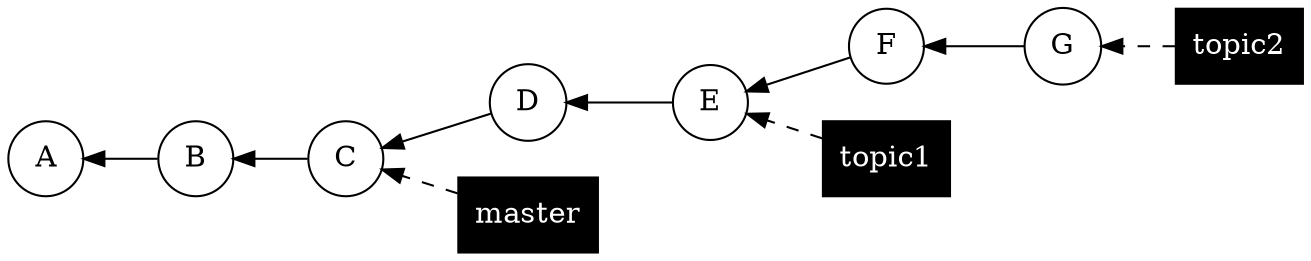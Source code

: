 digraph git {
	graph [rankdir=RL]
	node [shape=circle]
	{
		node [group=master_commits]
		cabdedff95 [label=C tooltip=cabdedff957f7dec15f365e7c29eaead9930d618]
		a5cbd99954 [label=B tooltip=a5cbd999545aeabc2e102a845aeb0466f01454a2]
		d98f949840 [label=A tooltip=d98f94984057d760066ba0b300ab4930497bcba6]
	}
	{
		node [group=topic1_commits]
		"973437cb00" [label=E tooltip="973437cb007d2a69d6564fd7b30f3e8c347073c2"]
		"2c0bd1c1df" [label=D tooltip="2c0bd1c1dfe9f76cd18b37bb0bc995e449e0094b"]
	}
	{
		node [group=topic2_commits]
		"93e1d18862" [label=G tooltip="93e1d18862102e044a4ec46bb189f5bca9ba0e05"]
		"3ef811d426" [label=F tooltip="3ef811d426c09be792a0ff6564eca82a7bd105a9"]
	}
	{
		node [color=black fontcolor=white group=heads shape=box style=filled]
		master
		topic1
		topic2
	}
	{
		edge [style=dashed]
		master -> cabdedff95
		topic2 -> "93e1d18862"
		topic1 -> "973437cb00"
	}
	cabdedff95 -> a5cbd99954
	"2c0bd1c1df" -> cabdedff95
	"93e1d18862" -> "3ef811d426"
	a5cbd99954 -> d98f949840
	"973437cb00" -> "2c0bd1c1df"
	"3ef811d426" -> "973437cb00"
}
